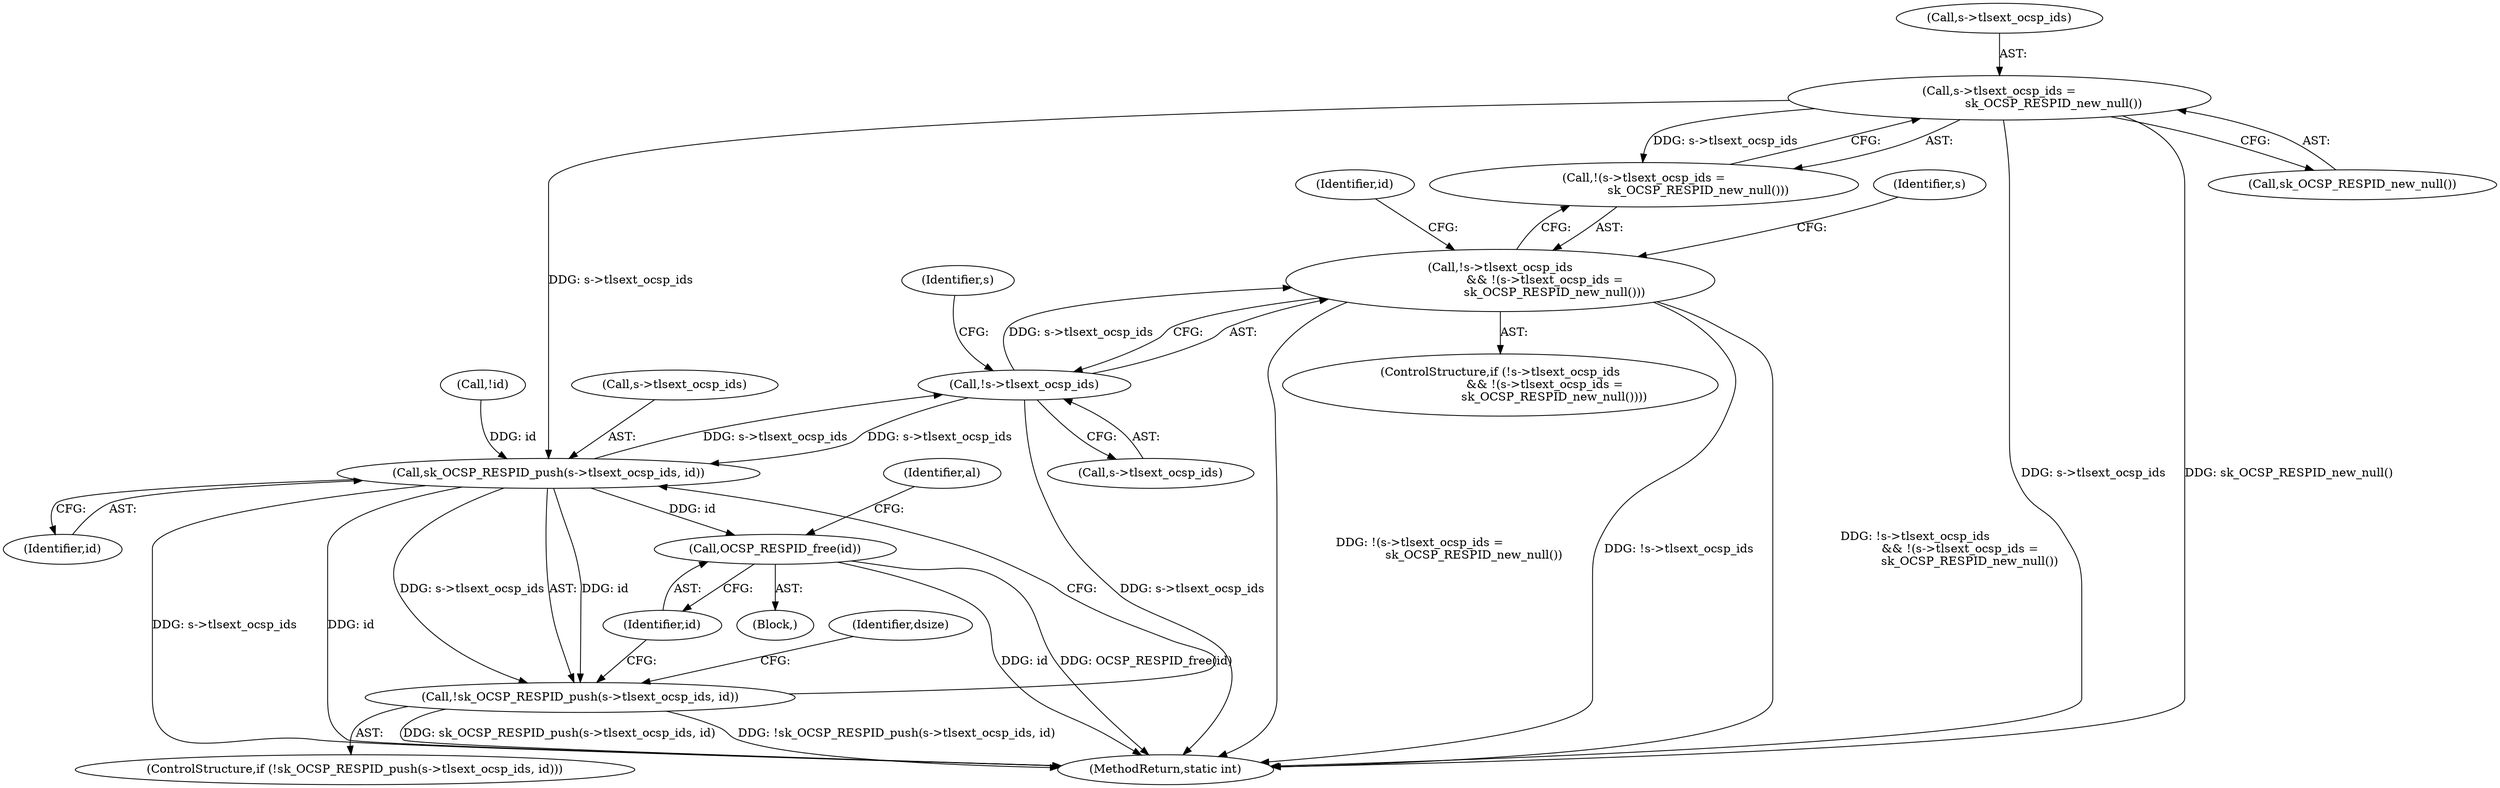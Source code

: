 digraph "0_openssl_a004e72b95835136d3f1ea90517f706c24c03da7_3@pointer" {
"1001155" [label="(Call,s->tlsext_ocsp_ids =\n                             sk_OCSP_RESPID_new_null())"];
"1001154" [label="(Call,!(s->tlsext_ocsp_ids =\n                             sk_OCSP_RESPID_new_null()))"];
"1001171" [label="(Call,sk_OCSP_RESPID_push(s->tlsext_ocsp_ids, id))"];
"1001150" [label="(Call,!s->tlsext_ocsp_ids)"];
"1001149" [label="(Call,!s->tlsext_ocsp_ids\n                        && !(s->tlsext_ocsp_ids =\n                             sk_OCSP_RESPID_new_null()))"];
"1001170" [label="(Call,!sk_OCSP_RESPID_push(s->tlsext_ocsp_ids, id))"];
"1001177" [label="(Call,OCSP_RESPID_free(id))"];
"1001173" [label="(Identifier,s)"];
"1001171" [label="(Call,sk_OCSP_RESPID_push(s->tlsext_ocsp_ids, id))"];
"1001154" [label="(Call,!(s->tlsext_ocsp_ids =\n                             sk_OCSP_RESPID_new_null()))"];
"1001176" [label="(Block,)"];
"1001095" [label="(Identifier,dsize)"];
"1001172" [label="(Call,s->tlsext_ocsp_ids)"];
"1001162" [label="(Identifier,id)"];
"1001137" [label="(Call,!id)"];
"1001181" [label="(Identifier,al)"];
"1001155" [label="(Call,s->tlsext_ocsp_ids =\n                             sk_OCSP_RESPID_new_null())"];
"1001399" [label="(MethodReturn,static int)"];
"1001156" [label="(Call,s->tlsext_ocsp_ids)"];
"1001178" [label="(Identifier,id)"];
"1001169" [label="(ControlStructure,if (!sk_OCSP_RESPID_push(s->tlsext_ocsp_ids, id)))"];
"1001157" [label="(Identifier,s)"];
"1001177" [label="(Call,OCSP_RESPID_free(id))"];
"1001159" [label="(Call,sk_OCSP_RESPID_new_null())"];
"1001170" [label="(Call,!sk_OCSP_RESPID_push(s->tlsext_ocsp_ids, id))"];
"1001175" [label="(Identifier,id)"];
"1001149" [label="(Call,!s->tlsext_ocsp_ids\n                        && !(s->tlsext_ocsp_ids =\n                             sk_OCSP_RESPID_new_null()))"];
"1001148" [label="(ControlStructure,if (!s->tlsext_ocsp_ids\n                        && !(s->tlsext_ocsp_ids =\n                             sk_OCSP_RESPID_new_null())))"];
"1001151" [label="(Call,s->tlsext_ocsp_ids)"];
"1001150" [label="(Call,!s->tlsext_ocsp_ids)"];
"1001155" -> "1001154"  [label="AST: "];
"1001155" -> "1001159"  [label="CFG: "];
"1001156" -> "1001155"  [label="AST: "];
"1001159" -> "1001155"  [label="AST: "];
"1001154" -> "1001155"  [label="CFG: "];
"1001155" -> "1001399"  [label="DDG: s->tlsext_ocsp_ids"];
"1001155" -> "1001399"  [label="DDG: sk_OCSP_RESPID_new_null()"];
"1001155" -> "1001154"  [label="DDG: s->tlsext_ocsp_ids"];
"1001155" -> "1001171"  [label="DDG: s->tlsext_ocsp_ids"];
"1001154" -> "1001149"  [label="AST: "];
"1001149" -> "1001154"  [label="CFG: "];
"1001171" -> "1001170"  [label="AST: "];
"1001171" -> "1001175"  [label="CFG: "];
"1001172" -> "1001171"  [label="AST: "];
"1001175" -> "1001171"  [label="AST: "];
"1001170" -> "1001171"  [label="CFG: "];
"1001171" -> "1001399"  [label="DDG: s->tlsext_ocsp_ids"];
"1001171" -> "1001399"  [label="DDG: id"];
"1001171" -> "1001150"  [label="DDG: s->tlsext_ocsp_ids"];
"1001171" -> "1001170"  [label="DDG: s->tlsext_ocsp_ids"];
"1001171" -> "1001170"  [label="DDG: id"];
"1001150" -> "1001171"  [label="DDG: s->tlsext_ocsp_ids"];
"1001137" -> "1001171"  [label="DDG: id"];
"1001171" -> "1001177"  [label="DDG: id"];
"1001150" -> "1001149"  [label="AST: "];
"1001150" -> "1001151"  [label="CFG: "];
"1001151" -> "1001150"  [label="AST: "];
"1001157" -> "1001150"  [label="CFG: "];
"1001149" -> "1001150"  [label="CFG: "];
"1001150" -> "1001399"  [label="DDG: s->tlsext_ocsp_ids"];
"1001150" -> "1001149"  [label="DDG: s->tlsext_ocsp_ids"];
"1001149" -> "1001148"  [label="AST: "];
"1001162" -> "1001149"  [label="CFG: "];
"1001173" -> "1001149"  [label="CFG: "];
"1001149" -> "1001399"  [label="DDG: !(s->tlsext_ocsp_ids =\n                             sk_OCSP_RESPID_new_null())"];
"1001149" -> "1001399"  [label="DDG: !s->tlsext_ocsp_ids"];
"1001149" -> "1001399"  [label="DDG: !s->tlsext_ocsp_ids\n                        && !(s->tlsext_ocsp_ids =\n                             sk_OCSP_RESPID_new_null())"];
"1001170" -> "1001169"  [label="AST: "];
"1001095" -> "1001170"  [label="CFG: "];
"1001178" -> "1001170"  [label="CFG: "];
"1001170" -> "1001399"  [label="DDG: !sk_OCSP_RESPID_push(s->tlsext_ocsp_ids, id)"];
"1001170" -> "1001399"  [label="DDG: sk_OCSP_RESPID_push(s->tlsext_ocsp_ids, id)"];
"1001177" -> "1001176"  [label="AST: "];
"1001177" -> "1001178"  [label="CFG: "];
"1001178" -> "1001177"  [label="AST: "];
"1001181" -> "1001177"  [label="CFG: "];
"1001177" -> "1001399"  [label="DDG: OCSP_RESPID_free(id)"];
"1001177" -> "1001399"  [label="DDG: id"];
}
